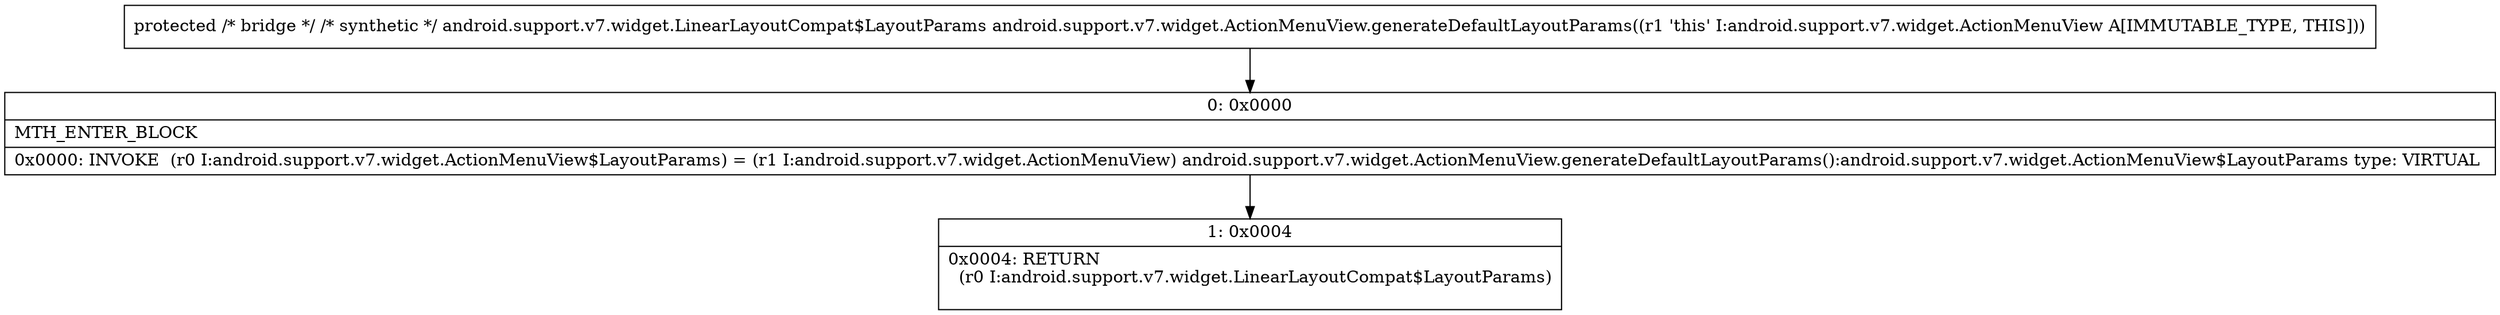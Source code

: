 digraph "CFG forandroid.support.v7.widget.ActionMenuView.generateDefaultLayoutParams()Landroid\/support\/v7\/widget\/LinearLayoutCompat$LayoutParams;" {
Node_0 [shape=record,label="{0\:\ 0x0000|MTH_ENTER_BLOCK\l|0x0000: INVOKE  (r0 I:android.support.v7.widget.ActionMenuView$LayoutParams) = (r1 I:android.support.v7.widget.ActionMenuView) android.support.v7.widget.ActionMenuView.generateDefaultLayoutParams():android.support.v7.widget.ActionMenuView$LayoutParams type: VIRTUAL \l}"];
Node_1 [shape=record,label="{1\:\ 0x0004|0x0004: RETURN  \l  (r0 I:android.support.v7.widget.LinearLayoutCompat$LayoutParams)\l \l}"];
MethodNode[shape=record,label="{protected \/* bridge *\/ \/* synthetic *\/ android.support.v7.widget.LinearLayoutCompat$LayoutParams android.support.v7.widget.ActionMenuView.generateDefaultLayoutParams((r1 'this' I:android.support.v7.widget.ActionMenuView A[IMMUTABLE_TYPE, THIS])) }"];
MethodNode -> Node_0;
Node_0 -> Node_1;
}

